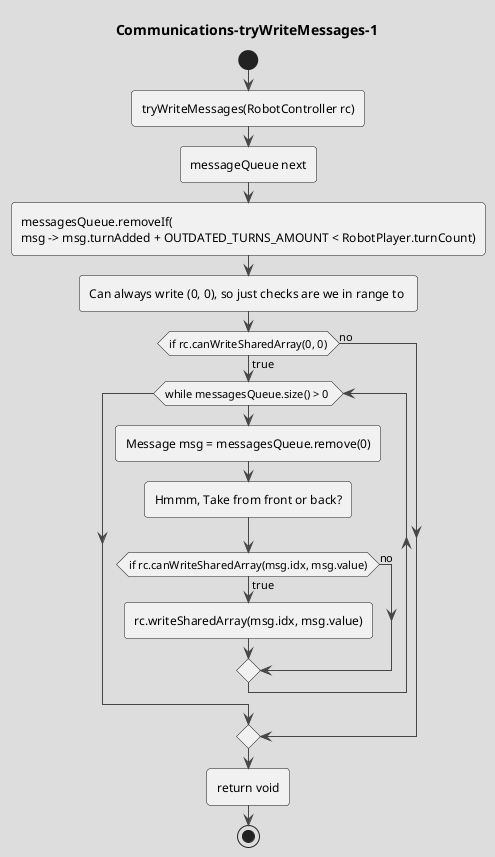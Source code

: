 @startuml Communications-tryWriteMessages-1
!theme toy 
title Communications-tryWriteMessages-1
start

' :from part 1; 

' static void tryWriteMessages(RobotController rc) throws GameActionException {
' Boolean printToConsole = false;
' Boolean sometimesTrue = false;

' // logDetails = rc.getTeam() + ":"
' // + rc.getType() + "#" 
' // + rc.getID()  
' logDetails = " Health: " + rc.getHealth()  
' + " Location: " + rc.getLocation()
' + " RobotCount: " + rc.getRobotCount()
' + " AD: " + rc.getResourceAmount(ResourceType.ADAMANTIUM) 
' + " MN: " + rc.getResourceAmount(ResourceType.MANA)  
' + " EX: " + rc.getResourceAmount(ResourceType.ELIXIR)
' // + " getClosestEnemy: " + Communication.getClosestEnemy(rc)  
' + " NumAnchors: " + rc.getNumAnchors(Anchor.STANDARD);   

' if (printToConsole || sometimesTrue) {
'     System.out.println(logDetails + " 330 tryWriteMessages " );
' }

:tryWriteMessages(RobotController rc);

:messageQueue next;

:messagesQueue.removeIf(\nmsg -> msg.turnAdded + OUTDATED_TURNS_AMOUNT < RobotPlayer.turnCount);
:Can always write (0, 0), so just checks are we in range to ;
if (if rc.canWriteSharedArray(0, 0)) then (true)
    while (while messagesQueue.size() > 0 ) 
        :Message msg = messagesQueue.remove(0); 
        :Hmmm, Take from front or back?;
        if (if rc.canWriteSharedArray(msg.idx, msg.value)) then (true)
            :rc.writeSharedArray(msg.idx, msg.value);
        else (no)
        endif
    endwhile
else (no)
endif
:return void; 
stop
@enduml


'             if (printToConsole || sometimesTrue) {
'                 System.out.println(logDetails + " 331 tryWriteMessages msg.idx = " + msg.idx + " msg.value = " + msg.value);
'             }
'                     }
'     }
' }

' if (if target != null) then (true)
'     :we have a nearby enemy, move away;
'     if (if rc.canAttack(target.getLocation())) then (true)
'         :rc.attack(target.getLocation());
'         :rc.setIndicatorString(" AAAA0 Amplifier attacking " + target.getLocation());
'     else (no)
'     endif    
'     :Pathing.moveTowards(rc, target.getLocation());
'     :rc.setIndicatorString(" BBBB0 Pathing.moveTowards " + target.getLocation());
' else (no)
'     :no nearby enemy, good;
'     :below is about joining with other launchers;
'     :RobotInfo[] allies = rc.senseNearbyRobots(9, rc.getTeam());
'     :int lowestID = rc.getID();
'     :MapLocation leaderPos = null;
'     while (RobotInfo ally : allies)
'         if (if ally.getType() != RobotType.LAUNCHER) then (true)
'             :continue;
'         else (no)
'         endif    
'         if (if ally.getID() < lowestID) then (true)
'             :lowestID = ally.getID();
'             :leaderPos = ally.getLocation();
'         else (no)
'         endif    
'     endwhile
'     if (if leaderPos != null) then (true)
'         :Pathing.moveTowards(rc, leaderPos);
'         :rc.setIndicatorString("Following " + lowestID);
'     else (no)
'         :MapLocation center = new MapLocation(rc.getMapWidth()/2, rc.getMapHeight()/2);
'         ' // MapLocation center = goalLoc;
'         :Pathing.moveTowards(rc, center);
'         :rc.setIndicatorString("I'm the leader! moving toward center " + center);
'     endif    
' endif    
' :Also try to move randomly;
' :Direction dir = RobotPlayer.directions[RobotPlayer.rng.nextInt(RobotPlayer.directions.length)];
' if (if rc.canMove(dir)) then (true)
'     :rc.move(dir);
'     :rc.setIndicatorString(" YYYY0 rc.move(dir) " + dir);
' else (no)
' endif    


